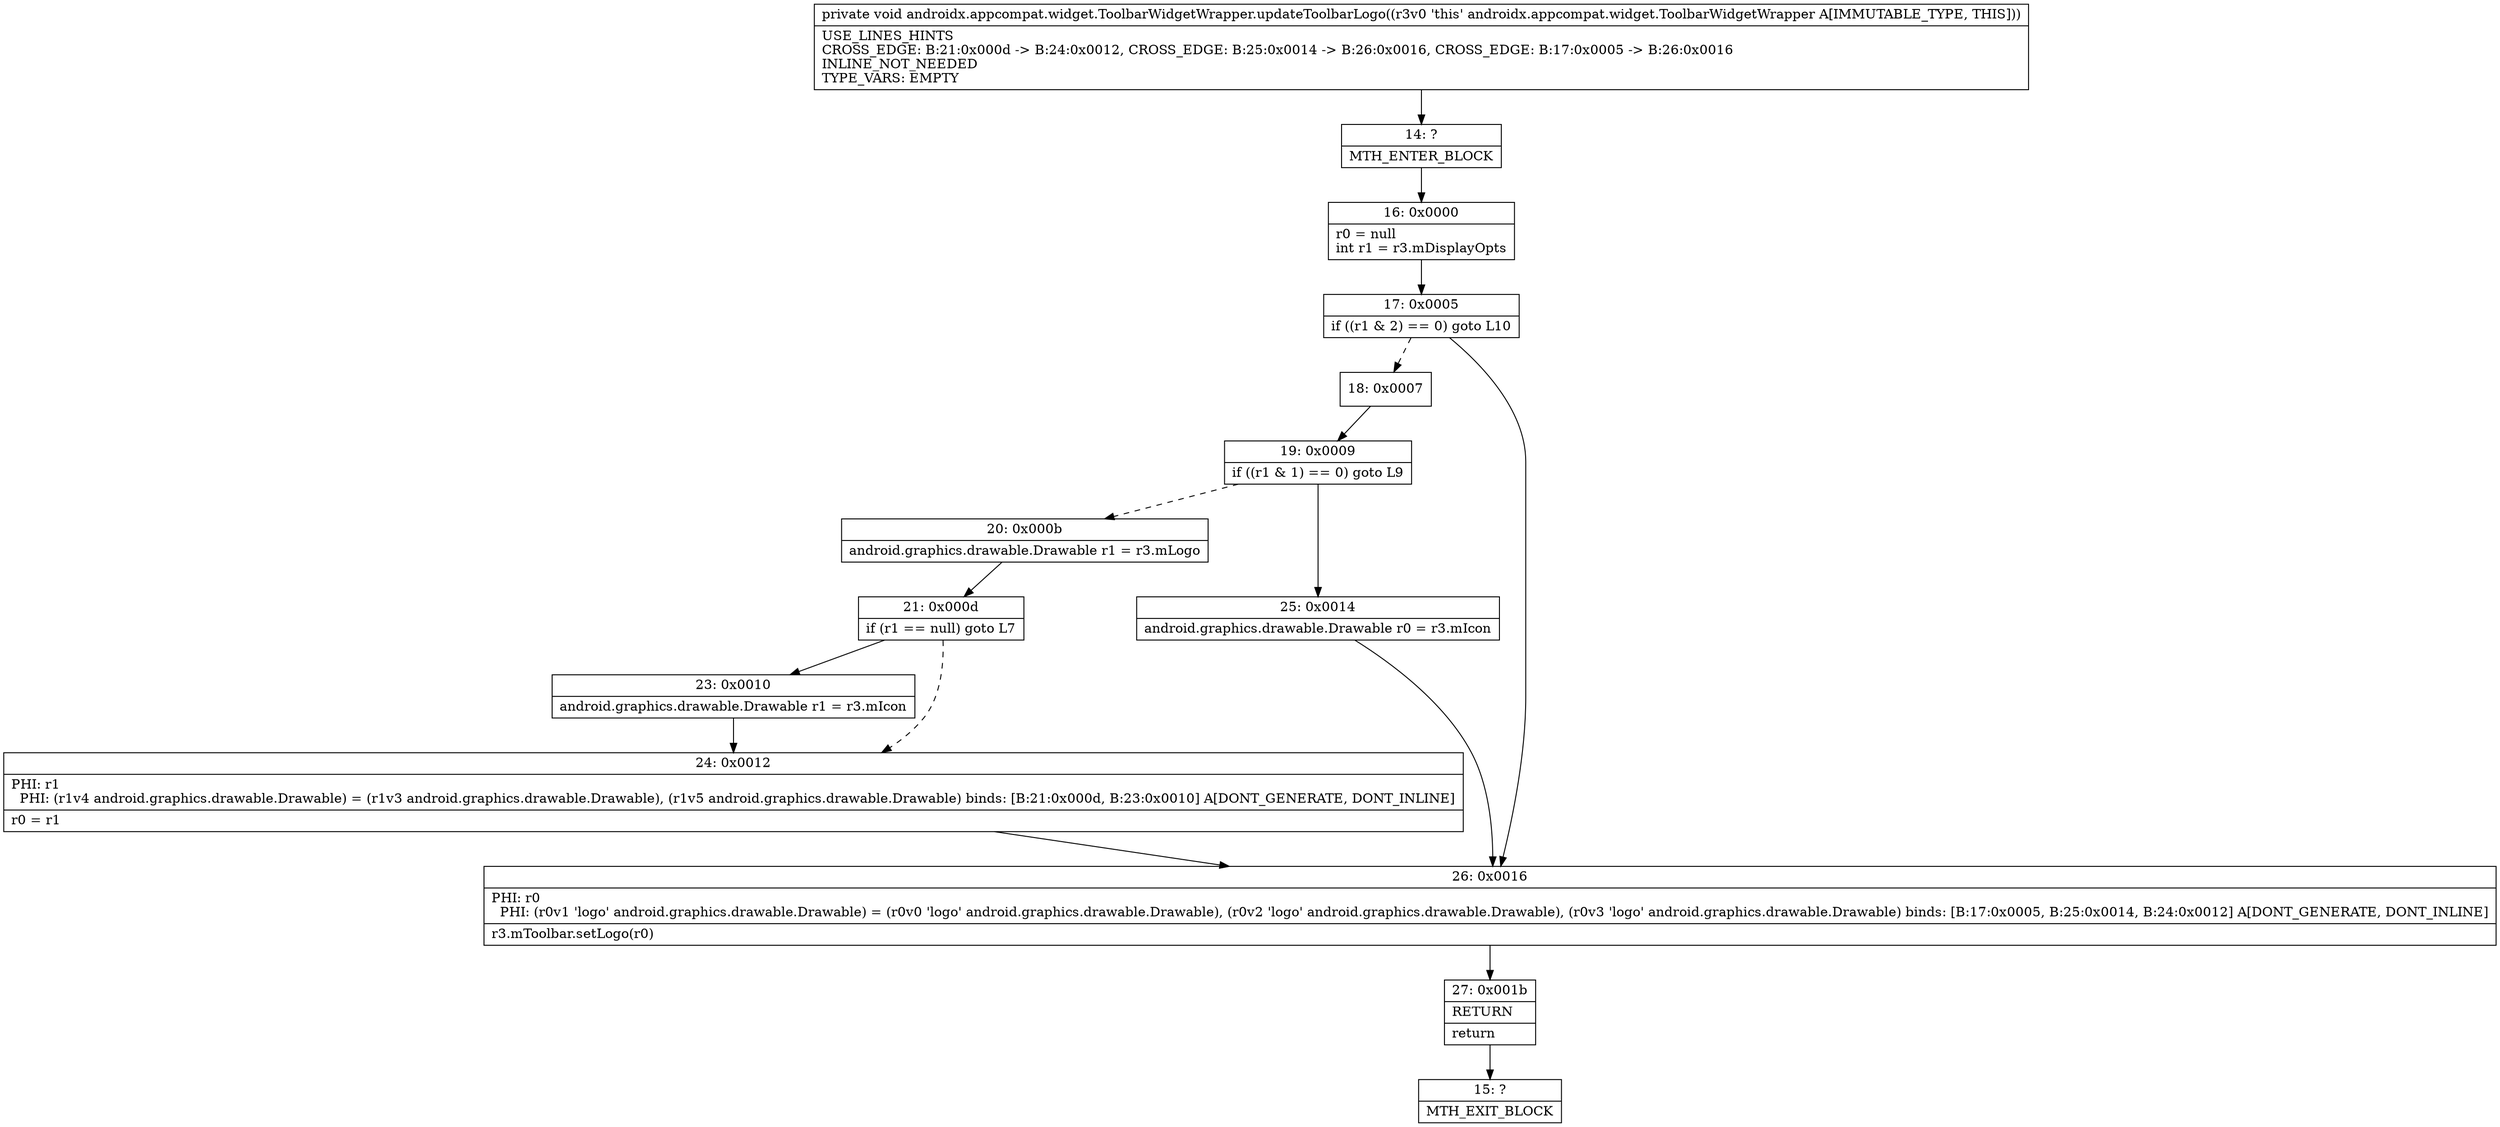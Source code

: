 digraph "CFG forandroidx.appcompat.widget.ToolbarWidgetWrapper.updateToolbarLogo()V" {
Node_14 [shape=record,label="{14\:\ ?|MTH_ENTER_BLOCK\l}"];
Node_16 [shape=record,label="{16\:\ 0x0000|r0 = null\lint r1 = r3.mDisplayOpts\l}"];
Node_17 [shape=record,label="{17\:\ 0x0005|if ((r1 & 2) == 0) goto L10\l}"];
Node_18 [shape=record,label="{18\:\ 0x0007}"];
Node_19 [shape=record,label="{19\:\ 0x0009|if ((r1 & 1) == 0) goto L9\l}"];
Node_20 [shape=record,label="{20\:\ 0x000b|android.graphics.drawable.Drawable r1 = r3.mLogo\l}"];
Node_21 [shape=record,label="{21\:\ 0x000d|if (r1 == null) goto L7\l}"];
Node_23 [shape=record,label="{23\:\ 0x0010|android.graphics.drawable.Drawable r1 = r3.mIcon\l}"];
Node_24 [shape=record,label="{24\:\ 0x0012|PHI: r1 \l  PHI: (r1v4 android.graphics.drawable.Drawable) = (r1v3 android.graphics.drawable.Drawable), (r1v5 android.graphics.drawable.Drawable) binds: [B:21:0x000d, B:23:0x0010] A[DONT_GENERATE, DONT_INLINE]\l|r0 = r1\l}"];
Node_25 [shape=record,label="{25\:\ 0x0014|android.graphics.drawable.Drawable r0 = r3.mIcon\l}"];
Node_26 [shape=record,label="{26\:\ 0x0016|PHI: r0 \l  PHI: (r0v1 'logo' android.graphics.drawable.Drawable) = (r0v0 'logo' android.graphics.drawable.Drawable), (r0v2 'logo' android.graphics.drawable.Drawable), (r0v3 'logo' android.graphics.drawable.Drawable) binds: [B:17:0x0005, B:25:0x0014, B:24:0x0012] A[DONT_GENERATE, DONT_INLINE]\l|r3.mToolbar.setLogo(r0)\l}"];
Node_27 [shape=record,label="{27\:\ 0x001b|RETURN\l|return\l}"];
Node_15 [shape=record,label="{15\:\ ?|MTH_EXIT_BLOCK\l}"];
MethodNode[shape=record,label="{private void androidx.appcompat.widget.ToolbarWidgetWrapper.updateToolbarLogo((r3v0 'this' androidx.appcompat.widget.ToolbarWidgetWrapper A[IMMUTABLE_TYPE, THIS]))  | USE_LINES_HINTS\lCROSS_EDGE: B:21:0x000d \-\> B:24:0x0012, CROSS_EDGE: B:25:0x0014 \-\> B:26:0x0016, CROSS_EDGE: B:17:0x0005 \-\> B:26:0x0016\lINLINE_NOT_NEEDED\lTYPE_VARS: EMPTY\l}"];
MethodNode -> Node_14;Node_14 -> Node_16;
Node_16 -> Node_17;
Node_17 -> Node_18[style=dashed];
Node_17 -> Node_26;
Node_18 -> Node_19;
Node_19 -> Node_20[style=dashed];
Node_19 -> Node_25;
Node_20 -> Node_21;
Node_21 -> Node_23;
Node_21 -> Node_24[style=dashed];
Node_23 -> Node_24;
Node_24 -> Node_26;
Node_25 -> Node_26;
Node_26 -> Node_27;
Node_27 -> Node_15;
}

